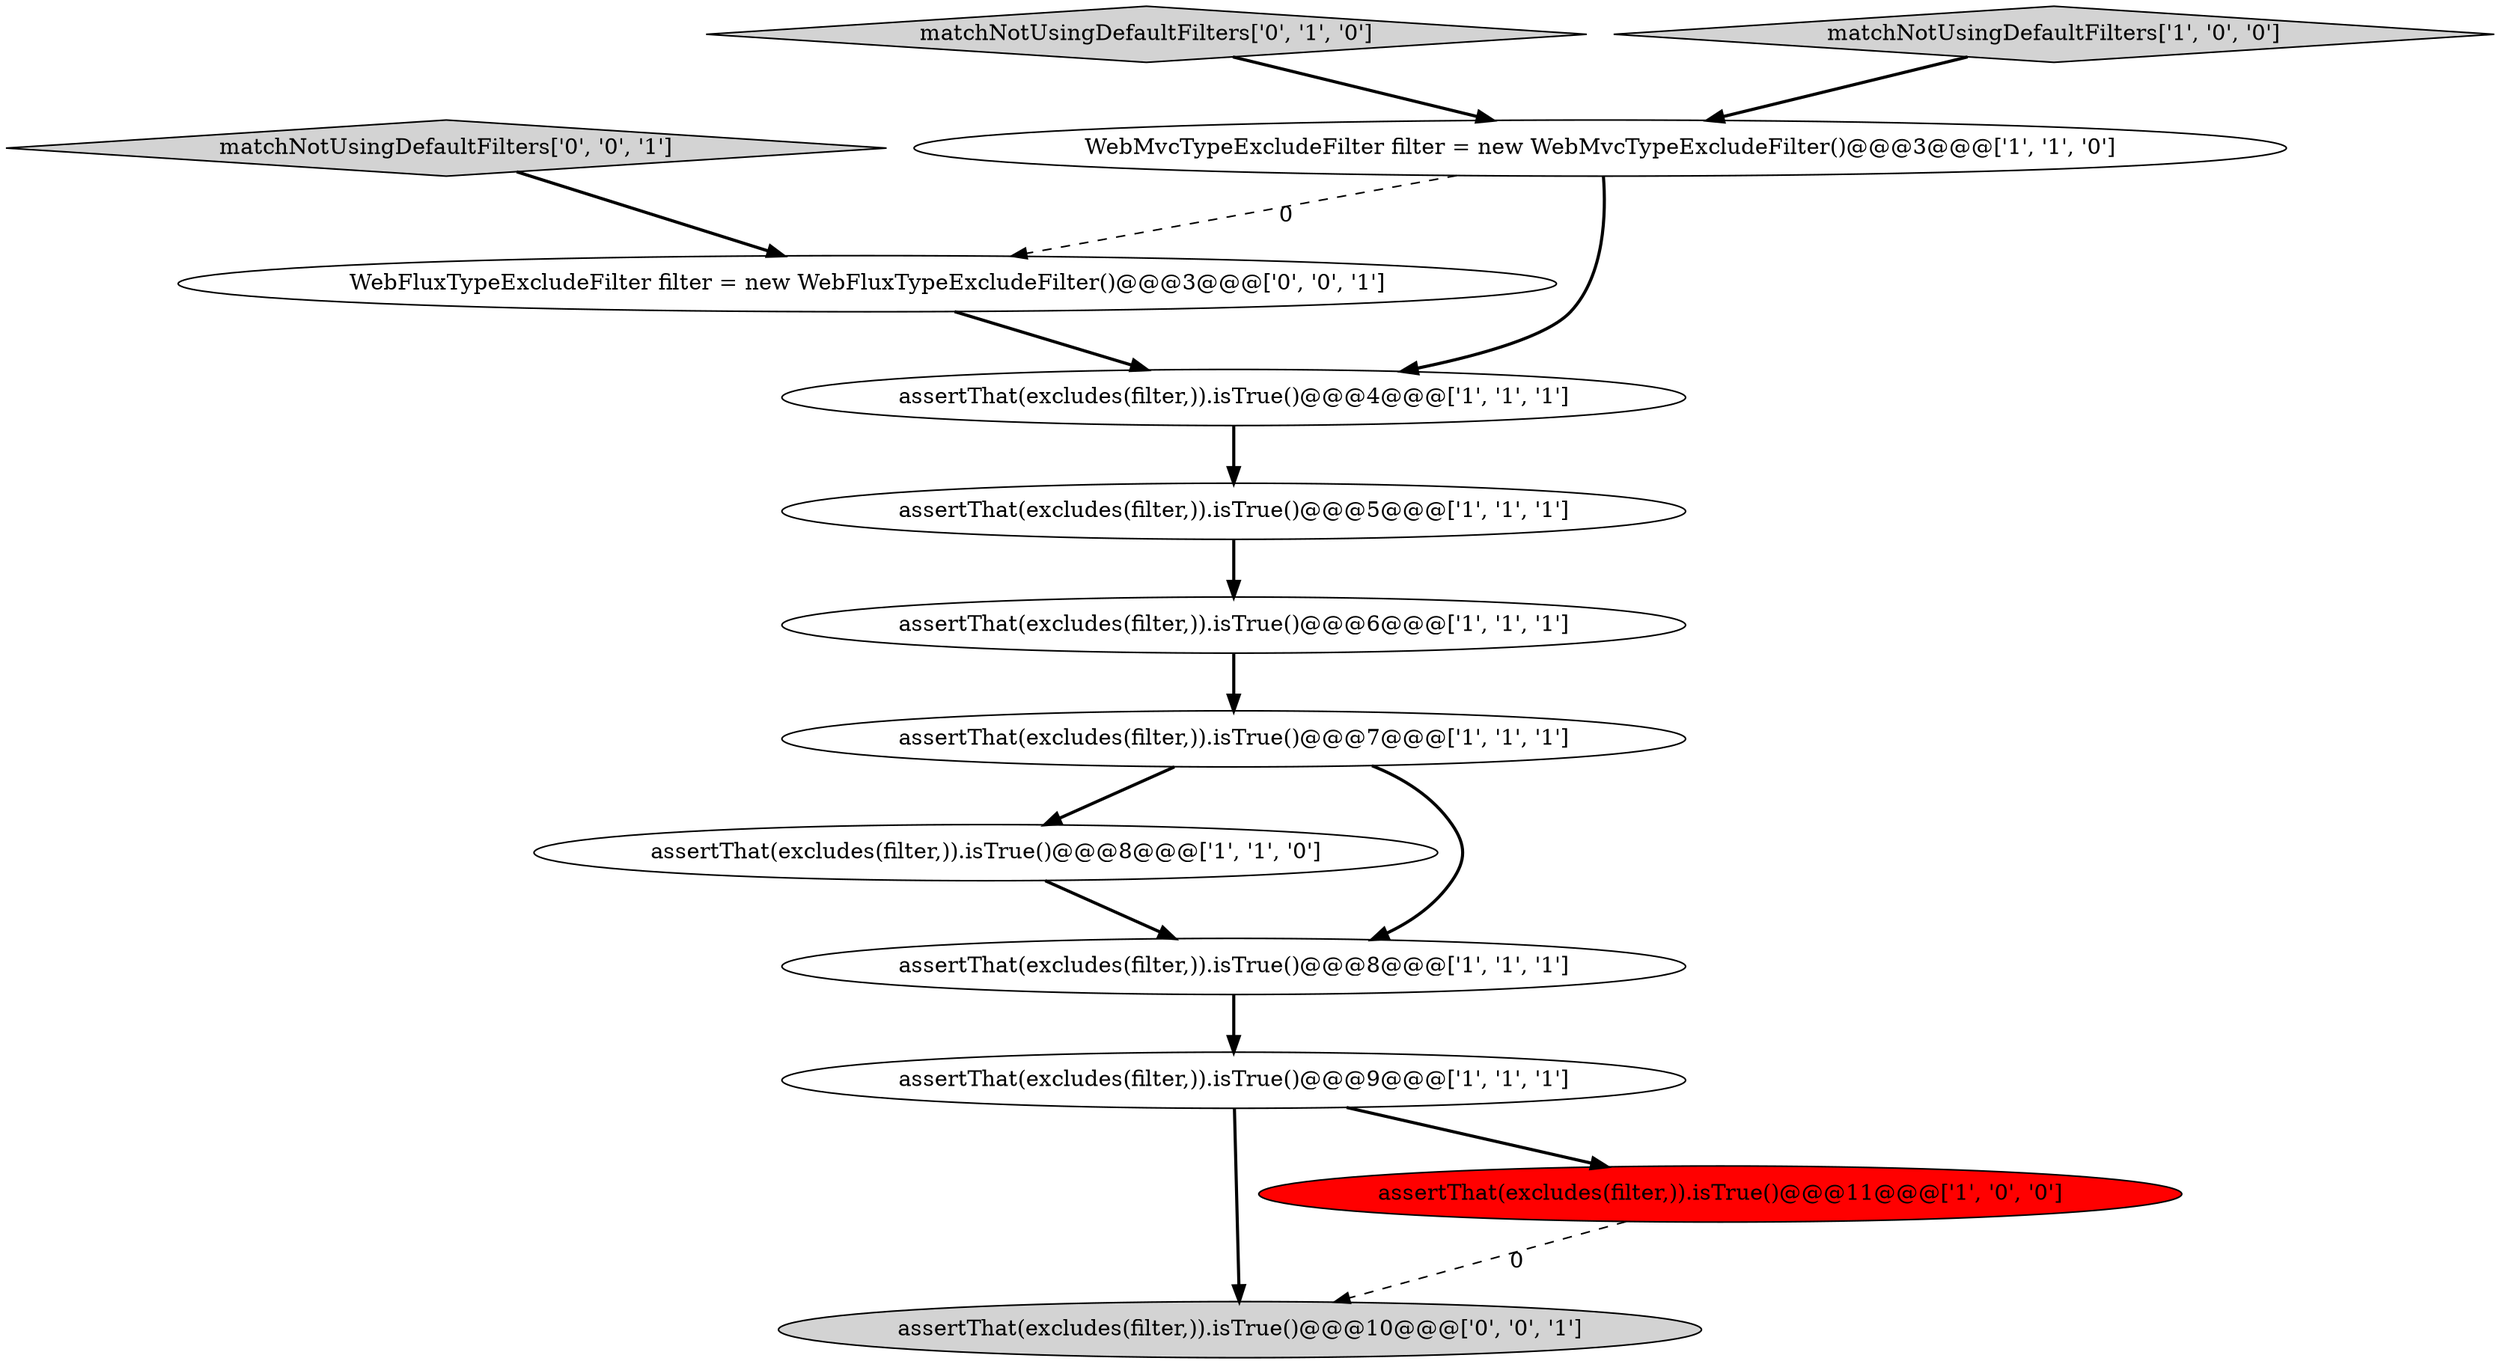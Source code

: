 digraph {
13 [style = filled, label = "assertThat(excludes(filter,)).isTrue()@@@10@@@['0', '0', '1']", fillcolor = lightgray, shape = ellipse image = "AAA0AAABBB3BBB"];
3 [style = filled, label = "assertThat(excludes(filter,)).isTrue()@@@11@@@['1', '0', '0']", fillcolor = red, shape = ellipse image = "AAA1AAABBB1BBB"];
9 [style = filled, label = "assertThat(excludes(filter,)).isTrue()@@@6@@@['1', '1', '1']", fillcolor = white, shape = ellipse image = "AAA0AAABBB1BBB"];
0 [style = filled, label = "assertThat(excludes(filter,)).isTrue()@@@4@@@['1', '1', '1']", fillcolor = white, shape = ellipse image = "AAA0AAABBB1BBB"];
5 [style = filled, label = "assertThat(excludes(filter,)).isTrue()@@@8@@@['1', '1', '0']", fillcolor = white, shape = ellipse image = "AAA0AAABBB1BBB"];
7 [style = filled, label = "WebMvcTypeExcludeFilter filter = new WebMvcTypeExcludeFilter()@@@3@@@['1', '1', '0']", fillcolor = white, shape = ellipse image = "AAA0AAABBB1BBB"];
10 [style = filled, label = "matchNotUsingDefaultFilters['0', '1', '0']", fillcolor = lightgray, shape = diamond image = "AAA0AAABBB2BBB"];
11 [style = filled, label = "matchNotUsingDefaultFilters['0', '0', '1']", fillcolor = lightgray, shape = diamond image = "AAA0AAABBB3BBB"];
12 [style = filled, label = "WebFluxTypeExcludeFilter filter = new WebFluxTypeExcludeFilter()@@@3@@@['0', '0', '1']", fillcolor = white, shape = ellipse image = "AAA0AAABBB3BBB"];
1 [style = filled, label = "assertThat(excludes(filter,)).isTrue()@@@7@@@['1', '1', '1']", fillcolor = white, shape = ellipse image = "AAA0AAABBB1BBB"];
2 [style = filled, label = "assertThat(excludes(filter,)).isTrue()@@@8@@@['1', '1', '1']", fillcolor = white, shape = ellipse image = "AAA0AAABBB1BBB"];
6 [style = filled, label = "matchNotUsingDefaultFilters['1', '0', '0']", fillcolor = lightgray, shape = diamond image = "AAA0AAABBB1BBB"];
4 [style = filled, label = "assertThat(excludes(filter,)).isTrue()@@@5@@@['1', '1', '1']", fillcolor = white, shape = ellipse image = "AAA0AAABBB1BBB"];
8 [style = filled, label = "assertThat(excludes(filter,)).isTrue()@@@9@@@['1', '1', '1']", fillcolor = white, shape = ellipse image = "AAA0AAABBB1BBB"];
1->5 [style = bold, label=""];
7->12 [style = dashed, label="0"];
4->9 [style = bold, label=""];
5->2 [style = bold, label=""];
1->2 [style = bold, label=""];
7->0 [style = bold, label=""];
11->12 [style = bold, label=""];
9->1 [style = bold, label=""];
6->7 [style = bold, label=""];
3->13 [style = dashed, label="0"];
0->4 [style = bold, label=""];
12->0 [style = bold, label=""];
10->7 [style = bold, label=""];
8->13 [style = bold, label=""];
2->8 [style = bold, label=""];
8->3 [style = bold, label=""];
}
